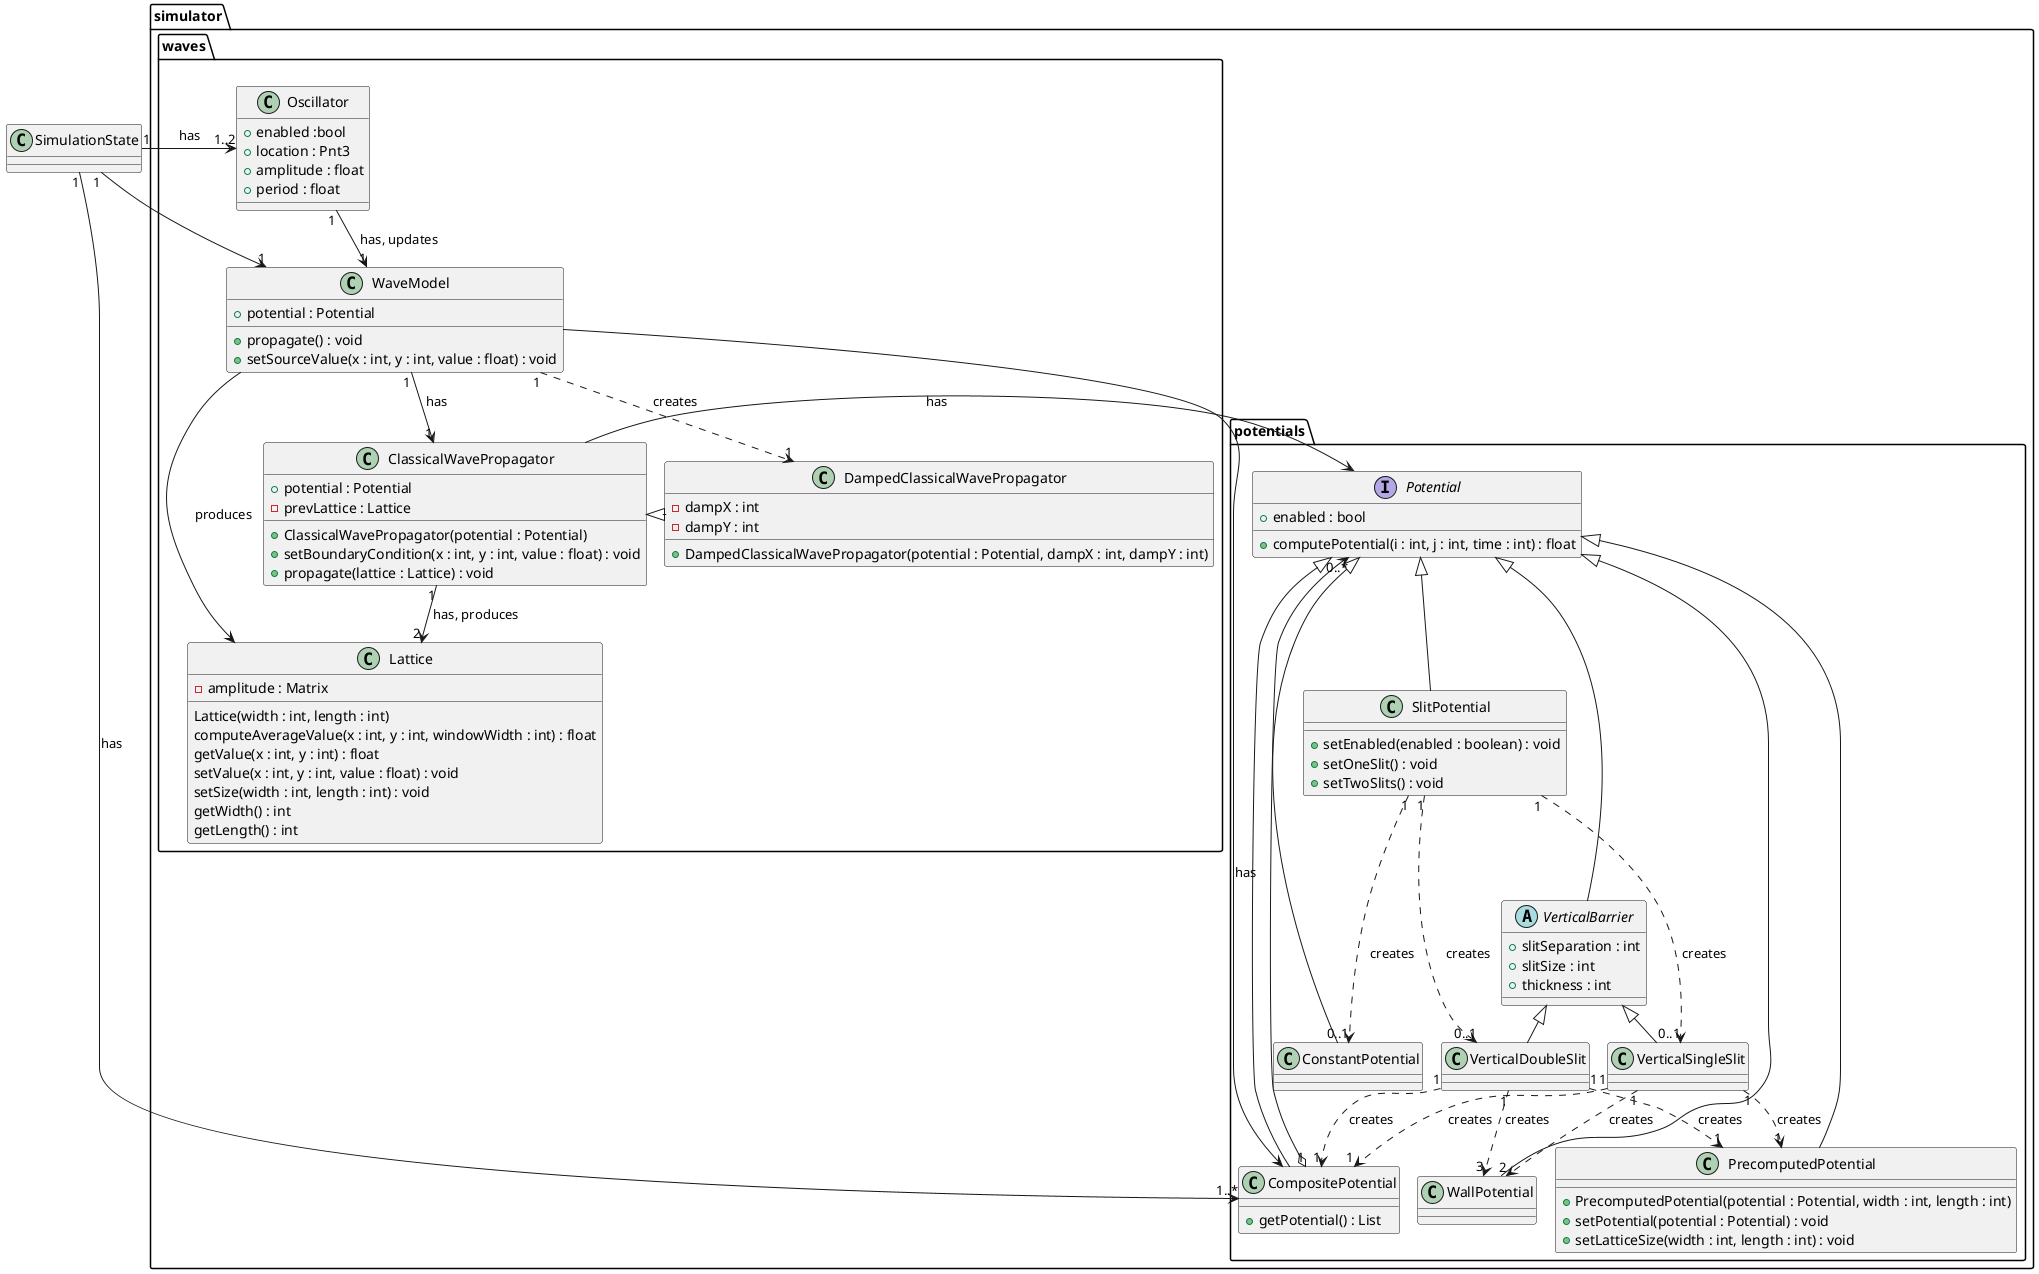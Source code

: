 {
  "sha1": "ppchzqwznz9lhnsonb59use7spee950",
  "insertion": {
    "when": "2024-06-04T17:28:41.536Z",
    "user": "plantuml@gmail.com"
  }
}
@startuml
!pragma layout smetana

skinparam svek true
class SimulationState

package simulator {



package potentials {

interface Potential 
Potential : +computePotential(i : int, j : int, time : int) : float
Potential : +enabled : bool

class CompositePotential
CompositePotential : +getPotential() : List

class SlitPotential
SlitPotential : +setEnabled(enabled : boolean) : void
SlitPotential : +setOneSlit() : void
SlitPotential : +setTwoSlits() : void

class WallPotential

class VerticalSingleSlit
VerticalSingleSlit "1" ..> "1" CompositePotential : creates
VerticalSingleSlit "1" ..> "2" WallPotential : creates

class VerticalDoubleSlit
VerticalDoubleSlit "1" ..> "1" CompositePotential : creates
VerticalDoubleSlit "1" ..> "3" WallPotential : creates

class PrecomputedPotential
PrecomputedPotential : +PrecomputedPotential(potential : Potential, width : int, length : int)
PrecomputedPotential : +setPotential(potential : Potential) : void
PrecomputedPotential : +setLatticeSize(width : int, length : int) : void
VerticalSingleSlit "1" ..> "1" PrecomputedPotential : creates
VerticalDoubleSlit "1" ..> "1" PrecomputedPotential : creates

class ConstantPotential

SlitPotential "1" ...> "0..1" ConstantPotential : creates
SlitPotential "1" ...> "0..1" VerticalSingleSlit : creates
SlitPotential "1" ...> "0..1" VerticalDoubleSlit : creates

SimulationState "1" --> "1..*" CompositePotential : has

abstract class VerticalBarrier
Potential <|-- VerticalBarrier
VerticalBarrier : +slitSeparation : int
VerticalBarrier : +slitSize : int
VerticalBarrier : +thickness : int

VerticalBarrier <|-- VerticalSingleSlit
VerticalBarrier <|-- VerticalDoubleSlit

Potential <|- CompositePotential
Potential "0..*" <--o "1" CompositePotential

Potential <|-- PrecomputedPotential
Potential <|-- WallPotential
Potential <|-- SlitPotential
Potential <|-- ConstantPotential

}

package waves {

class Oscillator 
SimulationState "1" -> "1..2" Oscillator : has
Oscillator : +enabled :bool
Oscillator : +location : Pnt3
Oscillator : +amplitude : float
Oscillator : +period : float

class WaveModel
WaveModel : +potential : Potential
WaveModel : +propagate() : void
WaveModel : +setSourceValue(x : int, y : int, value : float) : void
SimulationState "1" -> "1" WaveModel

class Lattice
Lattice : -amplitude : Matrix
Lattice : Lattice(width : int, length : int)
Lattice : computeAverageValue(x : int, y : int, windowWidth : int) : float
Lattice : getValue(x : int, y : int) : float
Lattice : setValue(x : int, y : int, value : float) : void
Lattice : setSize(width : int, length : int) : void
Lattice : getWidth() : int
Lattice : getLength() : int

WaveModel --> CompositePotential : has
Oscillator "1" --> "1" WaveModel : has, updates
WaveModel -> Lattice : produces

class ClassicalWavePropagator
ClassicalWavePropagator : +potential : Potential
ClassicalWavePropagator : -prevLattice : Lattice
ClassicalWavePropagator : +ClassicalWavePropagator(potential : Potential)
ClassicalWavePropagator : +setBoundaryCondition(x : int, y : int, value : float) : void
ClassicalWavePropagator : +propagate(lattice : Lattice) : void

class DampedClassicalWavePropagator
DampedClassicalWavePropagator : -dampX : int
DampedClassicalWavePropagator : -dampY : int
DampedClassicalWavePropagator : +DampedClassicalWavePropagator(potential : Potential, dampX : int, dampY : int)

WaveModel "1" --> "1" ClassicalWavePropagator : has
WaveModel "1" ..> "1" DampedClassicalWavePropagator : creates
ClassicalWavePropagator "1" --> "2" Lattice : has, produces
ClassicalWavePropagator -> Potential : has

ClassicalWavePropagator <|- DampedClassicalWavePropagator

}
}

@enduml
